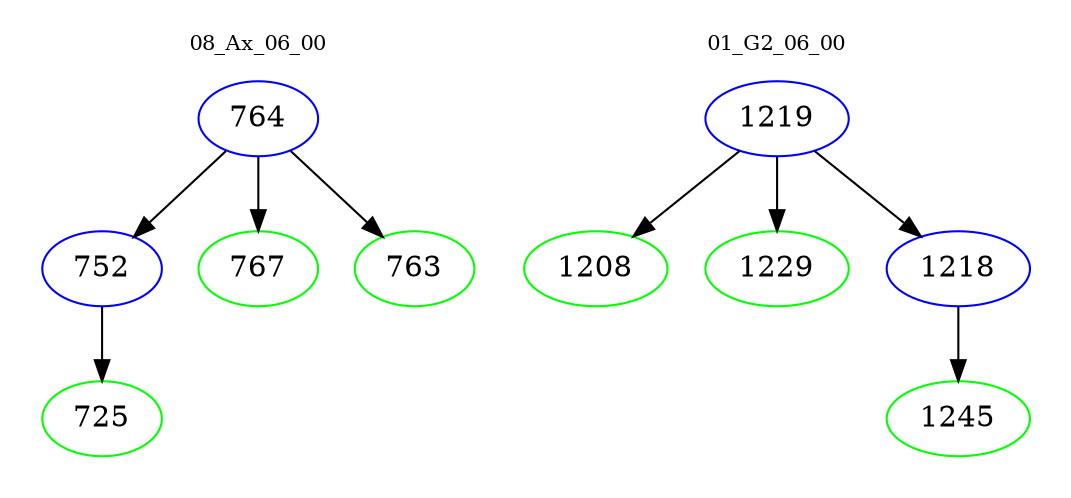 digraph{
subgraph cluster_0 {
color = white
label = "08_Ax_06_00";
fontsize=10;
T0_764 [label="764", color="blue"]
T0_764 -> T0_752 [color="black"]
T0_752 [label="752", color="blue"]
T0_752 -> T0_725 [color="black"]
T0_725 [label="725", color="green"]
T0_764 -> T0_767 [color="black"]
T0_767 [label="767", color="green"]
T0_764 -> T0_763 [color="black"]
T0_763 [label="763", color="green"]
}
subgraph cluster_1 {
color = white
label = "01_G2_06_00";
fontsize=10;
T1_1219 [label="1219", color="blue"]
T1_1219 -> T1_1208 [color="black"]
T1_1208 [label="1208", color="green"]
T1_1219 -> T1_1229 [color="black"]
T1_1229 [label="1229", color="green"]
T1_1219 -> T1_1218 [color="black"]
T1_1218 [label="1218", color="blue"]
T1_1218 -> T1_1245 [color="black"]
T1_1245 [label="1245", color="green"]
}
}
